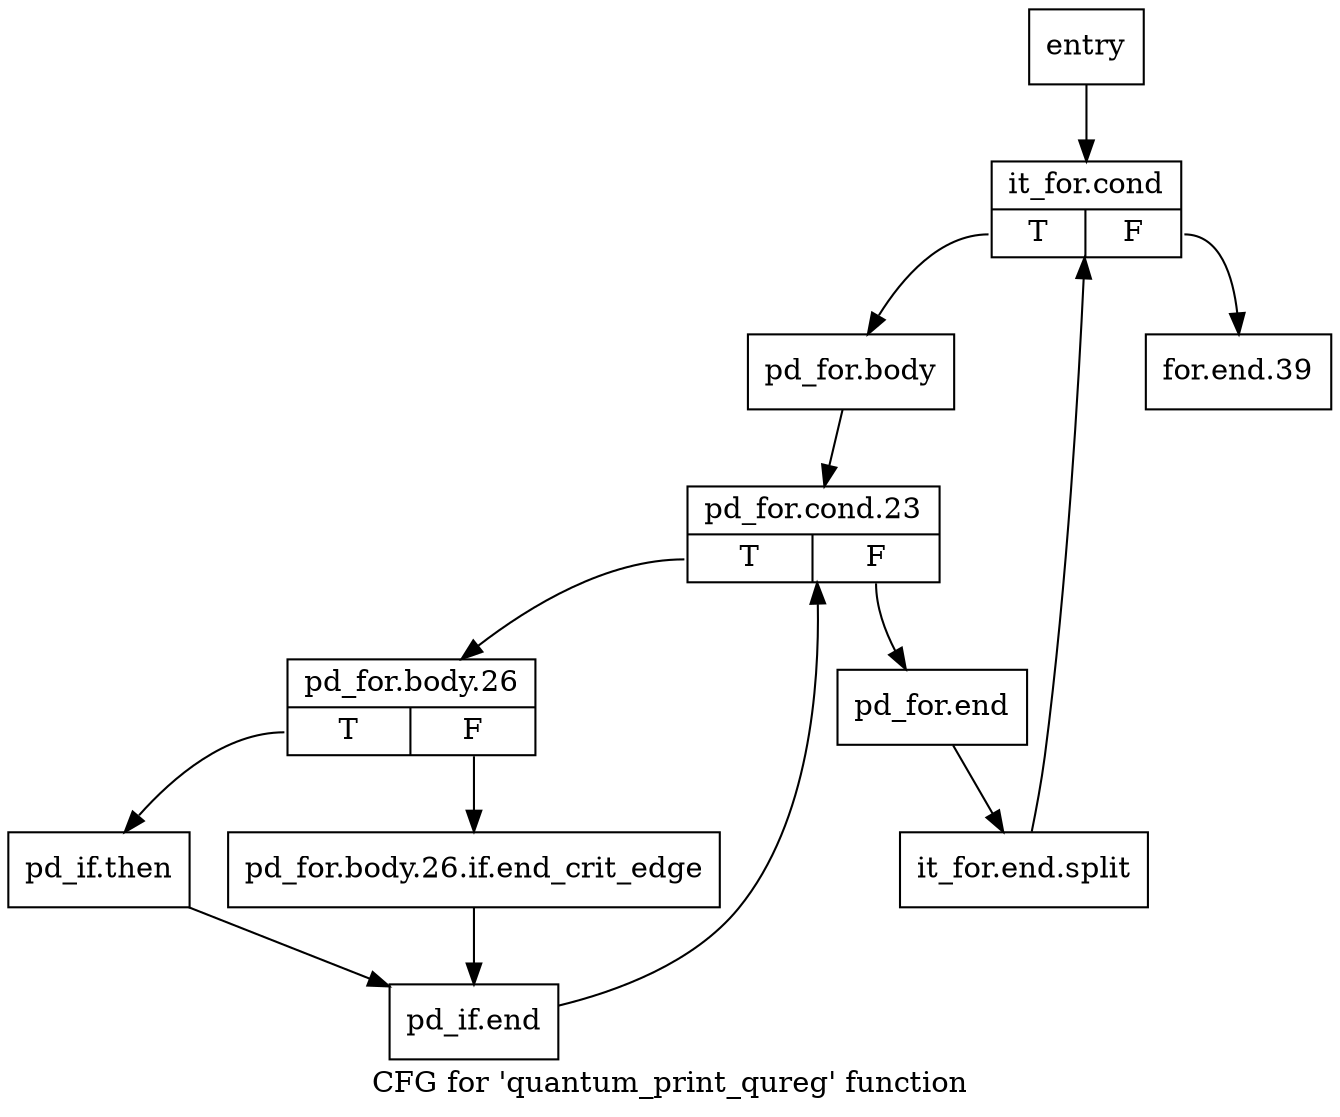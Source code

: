 digraph "CFG for 'quantum_print_qureg' function" {
	label="CFG for 'quantum_print_qureg' function";

	Node0x163ad20 [shape=record,label="{entry}"];
	Node0x163ad20 -> Node0x163ad70;
	Node0x163ad70 [shape=record,label="{it_for.cond|{<s0>T|<s1>F}}"];
	Node0x163ad70:s0 -> Node0x163adc0;
	Node0x163ad70:s1 -> Node0x163aff0;
	Node0x163adc0 [shape=record,label="{pd_for.body}"];
	Node0x163adc0 -> Node0x163ae10;
	Node0x163ae10 [shape=record,label="{pd_for.cond.23|{<s0>T|<s1>F}}"];
	Node0x163ae10:s0 -> Node0x163ae60;
	Node0x163ae10:s1 -> Node0x163afa0;
	Node0x163ae60 [shape=record,label="{pd_for.body.26|{<s0>T|<s1>F}}"];
	Node0x163ae60:s0 -> Node0x163af00;
	Node0x163ae60:s1 -> Node0x163aeb0;
	Node0x163aeb0 [shape=record,label="{pd_for.body.26.if.end_crit_edge}"];
	Node0x163aeb0 -> Node0x163af50;
	Node0x163af00 [shape=record,label="{pd_if.then}"];
	Node0x163af00 -> Node0x163af50;
	Node0x163af50 [shape=record,label="{pd_if.end}"];
	Node0x163af50 -> Node0x163ae10;
	Node0x163afa0 [shape=record,label="{pd_for.end}"];
	Node0x163afa0 -> Node0x175f9c0;
	Node0x175f9c0 [shape=record,label="{it_for.end.split}"];
	Node0x175f9c0 -> Node0x163ad70;
	Node0x163aff0 [shape=record,label="{for.end.39}"];
}
